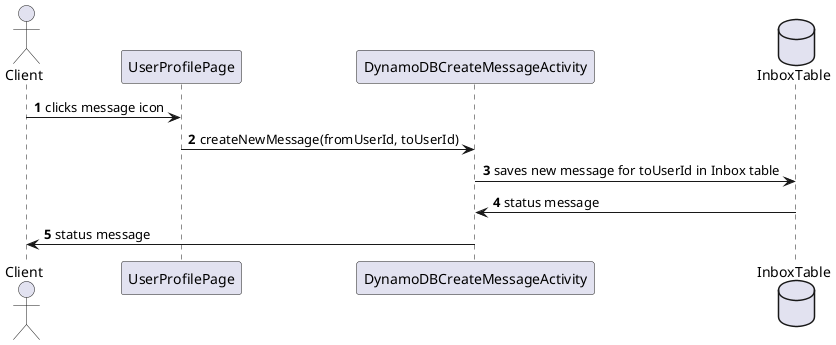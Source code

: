 @startuml
'https://plantuml.com/sequence-diagram
actor Client
participant UserProfilePage
participant DynamoDBCreateMessageActivity
database InboxTable
autonumber

Client -> UserProfilePage: clicks message icon
UserProfilePage -> DynamoDBCreateMessageActivity: createNewMessage(fromUserId, toUserId)
DynamoDBCreateMessageActivity -> InboxTable: saves new message for toUserId in Inbox table
InboxTable -> DynamoDBCreateMessageActivity: status message
DynamoDBCreateMessageActivity -> Client: status message
@enduml
